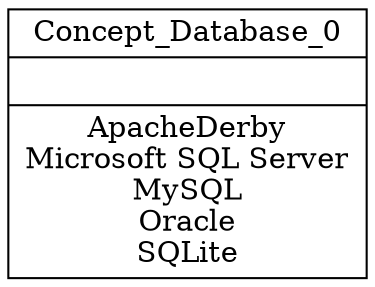 digraph G { 
	rankdir=BT;
1 [shape=record,label="{Concept_Database_0||ApacheDerby\nMicrosoft SQL Server\nMySQL\nOracle\nSQLite\n}"];
}